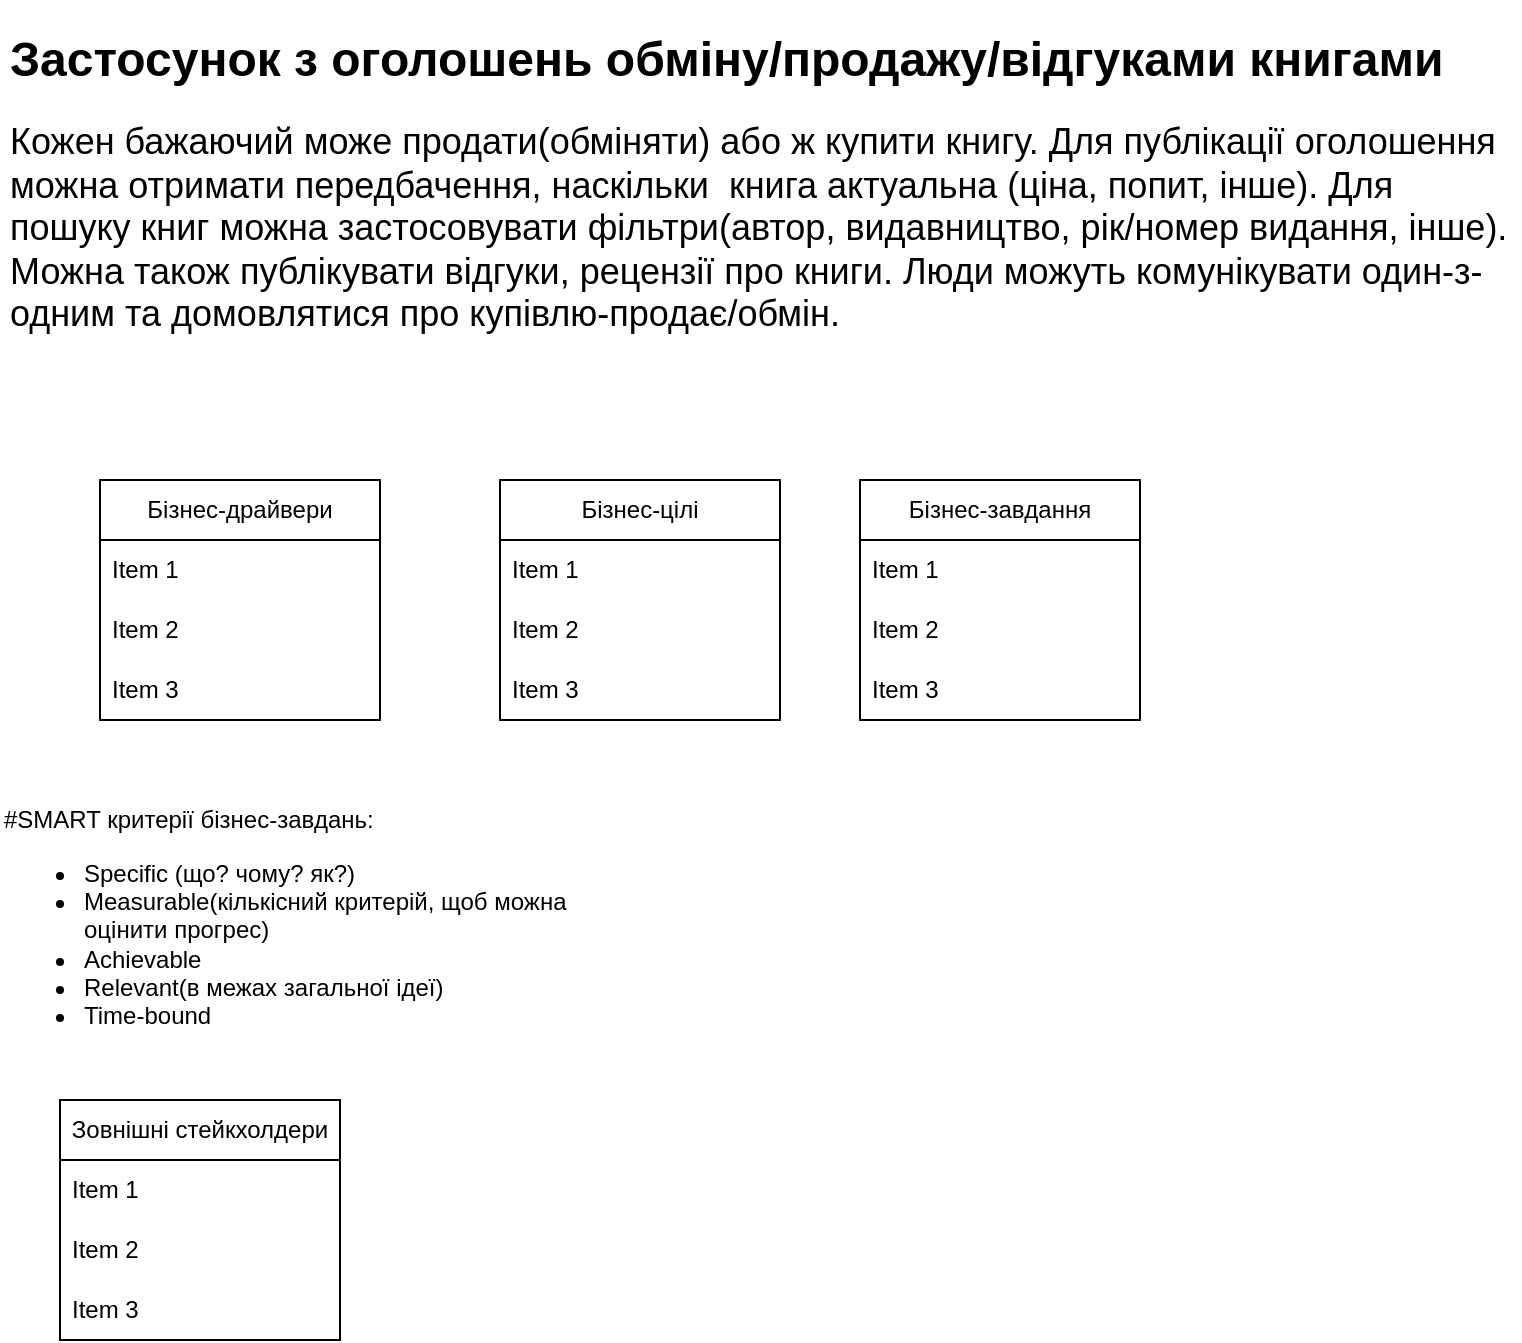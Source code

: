 <mxfile version="21.7.4" type="github">
  <diagram name="Page-1" id="qTLsOYl_WOaa5vXqDPGa">
    <mxGraphModel dx="1050" dy="542" grid="1" gridSize="10" guides="1" tooltips="1" connect="1" arrows="1" fold="1" page="1" pageScale="1" pageWidth="850" pageHeight="1100" math="0" shadow="0">
      <root>
        <mxCell id="0" />
        <mxCell id="1" parent="0" />
        <mxCell id="KkIZ0aHoOunqVcFj1HI7-1" value="&lt;h1&gt;Застосунок з оголошень обміну/продажу/відгуками книгами&lt;/h1&gt;&lt;p&gt;&lt;font style=&quot;font-size: 18px;&quot;&gt;Кожен бажаючий може продати(обміняти) або ж купити книгу. Для публікації оголошення можна отримати передбачення, наскільки&amp;nbsp; книга актуальна (ціна, попит, інше). Для пошуку книг можна застосовувати фільтри(автор, видавництво, рік/номер видання, інше). Можна також публікувати відгуки, рецензії про книги. Люди можуть комунікувати один-з-одним та домовлятися про купівлю-продає/обмін.&lt;/font&gt;&lt;/p&gt;" style="text;html=1;strokeColor=none;fillColor=none;spacing=5;spacingTop=-20;whiteSpace=wrap;overflow=hidden;rounded=0;" parent="1" vertex="1">
          <mxGeometry x="20" y="30" width="760" height="180" as="geometry" />
        </mxCell>
        <mxCell id="KkIZ0aHoOunqVcFj1HI7-2" value="Бізнес-драйвери" style="swimlane;fontStyle=0;childLayout=stackLayout;horizontal=1;startSize=30;horizontalStack=0;resizeParent=1;resizeParentMax=0;resizeLast=0;collapsible=1;marginBottom=0;whiteSpace=wrap;html=1;" parent="1" vertex="1">
          <mxGeometry x="70" y="260" width="140" height="120" as="geometry" />
        </mxCell>
        <mxCell id="KkIZ0aHoOunqVcFj1HI7-3" value="Item 1" style="text;strokeColor=none;fillColor=none;align=left;verticalAlign=middle;spacingLeft=4;spacingRight=4;overflow=hidden;points=[[0,0.5],[1,0.5]];portConstraint=eastwest;rotatable=0;whiteSpace=wrap;html=1;" parent="KkIZ0aHoOunqVcFj1HI7-2" vertex="1">
          <mxGeometry y="30" width="140" height="30" as="geometry" />
        </mxCell>
        <mxCell id="KkIZ0aHoOunqVcFj1HI7-4" value="Item 2" style="text;strokeColor=none;fillColor=none;align=left;verticalAlign=middle;spacingLeft=4;spacingRight=4;overflow=hidden;points=[[0,0.5],[1,0.5]];portConstraint=eastwest;rotatable=0;whiteSpace=wrap;html=1;" parent="KkIZ0aHoOunqVcFj1HI7-2" vertex="1">
          <mxGeometry y="60" width="140" height="30" as="geometry" />
        </mxCell>
        <mxCell id="KkIZ0aHoOunqVcFj1HI7-5" value="Item 3" style="text;strokeColor=none;fillColor=none;align=left;verticalAlign=middle;spacingLeft=4;spacingRight=4;overflow=hidden;points=[[0,0.5],[1,0.5]];portConstraint=eastwest;rotatable=0;whiteSpace=wrap;html=1;" parent="KkIZ0aHoOunqVcFj1HI7-2" vertex="1">
          <mxGeometry y="90" width="140" height="30" as="geometry" />
        </mxCell>
        <mxCell id="KkIZ0aHoOunqVcFj1HI7-6" value="Бізнес-цілі" style="swimlane;fontStyle=0;childLayout=stackLayout;horizontal=1;startSize=30;horizontalStack=0;resizeParent=1;resizeParentMax=0;resizeLast=0;collapsible=1;marginBottom=0;whiteSpace=wrap;html=1;" parent="1" vertex="1">
          <mxGeometry x="270" y="260" width="140" height="120" as="geometry" />
        </mxCell>
        <mxCell id="KkIZ0aHoOunqVcFj1HI7-7" value="Item 1" style="text;strokeColor=none;fillColor=none;align=left;verticalAlign=middle;spacingLeft=4;spacingRight=4;overflow=hidden;points=[[0,0.5],[1,0.5]];portConstraint=eastwest;rotatable=0;whiteSpace=wrap;html=1;" parent="KkIZ0aHoOunqVcFj1HI7-6" vertex="1">
          <mxGeometry y="30" width="140" height="30" as="geometry" />
        </mxCell>
        <mxCell id="KkIZ0aHoOunqVcFj1HI7-8" value="Item 2" style="text;strokeColor=none;fillColor=none;align=left;verticalAlign=middle;spacingLeft=4;spacingRight=4;overflow=hidden;points=[[0,0.5],[1,0.5]];portConstraint=eastwest;rotatable=0;whiteSpace=wrap;html=1;" parent="KkIZ0aHoOunqVcFj1HI7-6" vertex="1">
          <mxGeometry y="60" width="140" height="30" as="geometry" />
        </mxCell>
        <mxCell id="KkIZ0aHoOunqVcFj1HI7-9" value="Item 3" style="text;strokeColor=none;fillColor=none;align=left;verticalAlign=middle;spacingLeft=4;spacingRight=4;overflow=hidden;points=[[0,0.5],[1,0.5]];portConstraint=eastwest;rotatable=0;whiteSpace=wrap;html=1;" parent="KkIZ0aHoOunqVcFj1HI7-6" vertex="1">
          <mxGeometry y="90" width="140" height="30" as="geometry" />
        </mxCell>
        <mxCell id="KkIZ0aHoOunqVcFj1HI7-10" value="Бізнес-завдання" style="swimlane;fontStyle=0;childLayout=stackLayout;horizontal=1;startSize=30;horizontalStack=0;resizeParent=1;resizeParentMax=0;resizeLast=0;collapsible=1;marginBottom=0;whiteSpace=wrap;html=1;" parent="1" vertex="1">
          <mxGeometry x="450" y="260" width="140" height="120" as="geometry" />
        </mxCell>
        <mxCell id="KkIZ0aHoOunqVcFj1HI7-11" value="Item 1" style="text;strokeColor=none;fillColor=none;align=left;verticalAlign=middle;spacingLeft=4;spacingRight=4;overflow=hidden;points=[[0,0.5],[1,0.5]];portConstraint=eastwest;rotatable=0;whiteSpace=wrap;html=1;" parent="KkIZ0aHoOunqVcFj1HI7-10" vertex="1">
          <mxGeometry y="30" width="140" height="30" as="geometry" />
        </mxCell>
        <mxCell id="KkIZ0aHoOunqVcFj1HI7-12" value="Item 2" style="text;strokeColor=none;fillColor=none;align=left;verticalAlign=middle;spacingLeft=4;spacingRight=4;overflow=hidden;points=[[0,0.5],[1,0.5]];portConstraint=eastwest;rotatable=0;whiteSpace=wrap;html=1;" parent="KkIZ0aHoOunqVcFj1HI7-10" vertex="1">
          <mxGeometry y="60" width="140" height="30" as="geometry" />
        </mxCell>
        <mxCell id="KkIZ0aHoOunqVcFj1HI7-13" value="Item 3" style="text;strokeColor=none;fillColor=none;align=left;verticalAlign=middle;spacingLeft=4;spacingRight=4;overflow=hidden;points=[[0,0.5],[1,0.5]];portConstraint=eastwest;rotatable=0;whiteSpace=wrap;html=1;" parent="KkIZ0aHoOunqVcFj1HI7-10" vertex="1">
          <mxGeometry y="90" width="140" height="30" as="geometry" />
        </mxCell>
        <mxCell id="KkIZ0aHoOunqVcFj1HI7-14" value="#SMART критерії бізнес-завдань:&lt;br&gt;&lt;ul&gt;&lt;li&gt;Specific (що? чому? як?)&lt;/li&gt;&lt;li&gt;Measurable(кількісний критерій, щоб можна оцінити прогрес)&lt;/li&gt;&lt;li&gt;Achievable&lt;/li&gt;&lt;li&gt;Relevant(в межах загальної ідеї)&lt;/li&gt;&lt;li&gt;Time-bound&lt;/li&gt;&lt;/ul&gt;" style="text;html=1;strokeColor=none;fillColor=none;align=left;verticalAlign=middle;whiteSpace=wrap;rounded=0;" parent="1" vertex="1">
          <mxGeometry x="20" y="430" width="310" height="110" as="geometry" />
        </mxCell>
        <mxCell id="KkIZ0aHoOunqVcFj1HI7-16" value="Зовнішні стейкхолдери" style="swimlane;fontStyle=0;childLayout=stackLayout;horizontal=1;startSize=30;horizontalStack=0;resizeParent=1;resizeParentMax=0;resizeLast=0;collapsible=1;marginBottom=0;whiteSpace=wrap;html=1;" parent="1" vertex="1">
          <mxGeometry x="50" y="570" width="140" height="120" as="geometry" />
        </mxCell>
        <mxCell id="KkIZ0aHoOunqVcFj1HI7-17" value="Item 1" style="text;strokeColor=none;fillColor=none;align=left;verticalAlign=middle;spacingLeft=4;spacingRight=4;overflow=hidden;points=[[0,0.5],[1,0.5]];portConstraint=eastwest;rotatable=0;whiteSpace=wrap;html=1;" parent="KkIZ0aHoOunqVcFj1HI7-16" vertex="1">
          <mxGeometry y="30" width="140" height="30" as="geometry" />
        </mxCell>
        <mxCell id="KkIZ0aHoOunqVcFj1HI7-18" value="Item 2" style="text;strokeColor=none;fillColor=none;align=left;verticalAlign=middle;spacingLeft=4;spacingRight=4;overflow=hidden;points=[[0,0.5],[1,0.5]];portConstraint=eastwest;rotatable=0;whiteSpace=wrap;html=1;" parent="KkIZ0aHoOunqVcFj1HI7-16" vertex="1">
          <mxGeometry y="60" width="140" height="30" as="geometry" />
        </mxCell>
        <mxCell id="KkIZ0aHoOunqVcFj1HI7-19" value="Item 3" style="text;strokeColor=none;fillColor=none;align=left;verticalAlign=middle;spacingLeft=4;spacingRight=4;overflow=hidden;points=[[0,0.5],[1,0.5]];portConstraint=eastwest;rotatable=0;whiteSpace=wrap;html=1;" parent="KkIZ0aHoOunqVcFj1HI7-16" vertex="1">
          <mxGeometry y="90" width="140" height="30" as="geometry" />
        </mxCell>
      </root>
    </mxGraphModel>
  </diagram>
</mxfile>
